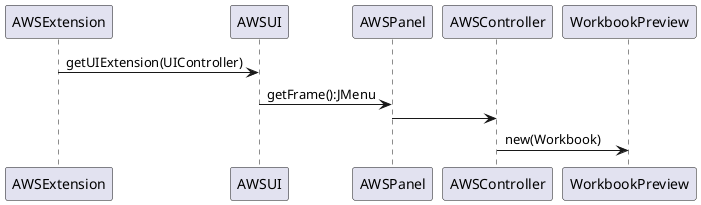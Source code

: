   @startuml doc-files/ipc02.3_analysis.png
  AWSExtension -> AWSUI : getUIExtension(UIController)
  AWSUI -> AWSPanel : getFrame():JMenu
  AWSPanel-> AWSController
  AWSController->WorkbookPreview: new(Workbook)
  @enduml
